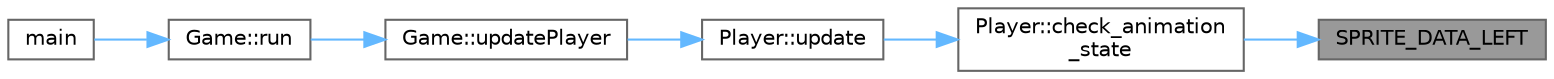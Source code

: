 digraph "SPRITE_DATA_LEFT"
{
 // LATEX_PDF_SIZE
  bgcolor="transparent";
  edge [fontname=Helvetica,fontsize=10,labelfontname=Helvetica,labelfontsize=10];
  node [fontname=Helvetica,fontsize=10,shape=box,height=0.2,width=0.4];
  rankdir="RL";
  Node1 [id="Node000001",label="SPRITE_DATA_LEFT",height=0.2,width=0.4,color="gray40", fillcolor="grey60", style="filled", fontcolor="black",tooltip=" "];
  Node1 -> Node2 [id="edge1_Node000001_Node000002",dir="back",color="steelblue1",style="solid",tooltip=" "];
  Node2 [id="Node000002",label="Player::check_animation\l_state",height=0.2,width=0.4,color="grey40", fillcolor="white", style="filled",URL="$d2/d4b/classPlayer.html#aa76d9cd306da920b3a7aeb641a2d3b8e",tooltip=" "];
  Node2 -> Node3 [id="edge2_Node000002_Node000003",dir="back",color="steelblue1",style="solid",tooltip=" "];
  Node3 [id="Node000003",label="Player::update",height=0.2,width=0.4,color="grey40", fillcolor="white", style="filled",URL="$d2/d4b/classPlayer.html#a82c3476f3e65a4e2ac6bcd040771bdd4",tooltip=" "];
  Node3 -> Node4 [id="edge3_Node000003_Node000004",dir="back",color="steelblue1",style="solid",tooltip=" "];
  Node4 [id="Node000004",label="Game::updatePlayer",height=0.2,width=0.4,color="grey40", fillcolor="white", style="filled",URL="$d9/d68/classGame.html#ad18f2352a61525a9786f25f4801045d4",tooltip=" "];
  Node4 -> Node5 [id="edge4_Node000004_Node000005",dir="back",color="steelblue1",style="solid",tooltip=" "];
  Node5 [id="Node000005",label="Game::run",height=0.2,width=0.4,color="grey40", fillcolor="white", style="filled",URL="$d9/d68/classGame.html#a1ab78f5ed0d5ea879157357cf2fb2afa",tooltip=" "];
  Node5 -> Node6 [id="edge5_Node000005_Node000006",dir="back",color="steelblue1",style="solid",tooltip=" "];
  Node6 [id="Node000006",label="main",height=0.2,width=0.4,color="grey40", fillcolor="white", style="filled",URL="$df/d0a/main_8cpp.html#ae66f6b31b5ad750f1fe042a706a4e3d4",tooltip=" "];
}
